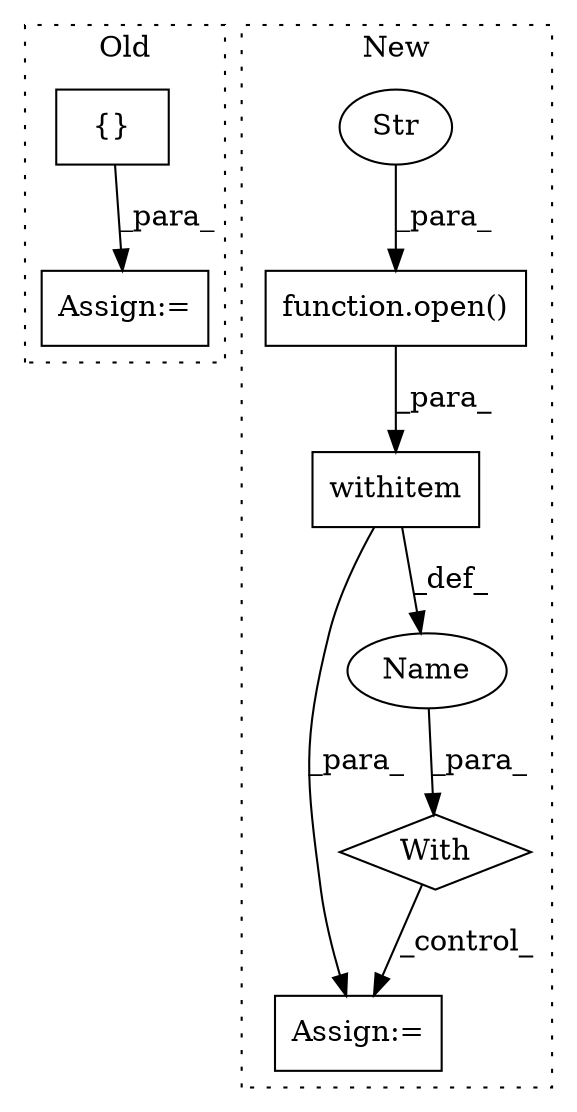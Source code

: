 digraph G {
subgraph cluster0 {
1 [label="{}" a="95" s="848,1203" l="245,51" shape="box"];
8 [label="Assign:=" a="68" s="845" l="3" shape="box"];
label = "Old";
style="dotted";
}
subgraph cluster1 {
2 [label="function.open()" a="75" s="787,808" l="5,1" shape="box"];
3 [label="With" a="39" s="782,791" l="5,33" shape="diamond"];
4 [label="withitem" a="49" s="787" l="4" shape="box"];
5 [label="Assign:=" a="68" s="830" l="3" shape="box"];
6 [label="Name" a="87" s="813" l="1" shape="ellipse"];
7 [label="Str" a="66" s="805" l="3" shape="ellipse"];
label = "New";
style="dotted";
}
1 -> 8 [label="_para_"];
2 -> 4 [label="_para_"];
3 -> 5 [label="_control_"];
4 -> 6 [label="_def_"];
4 -> 5 [label="_para_"];
6 -> 3 [label="_para_"];
7 -> 2 [label="_para_"];
}